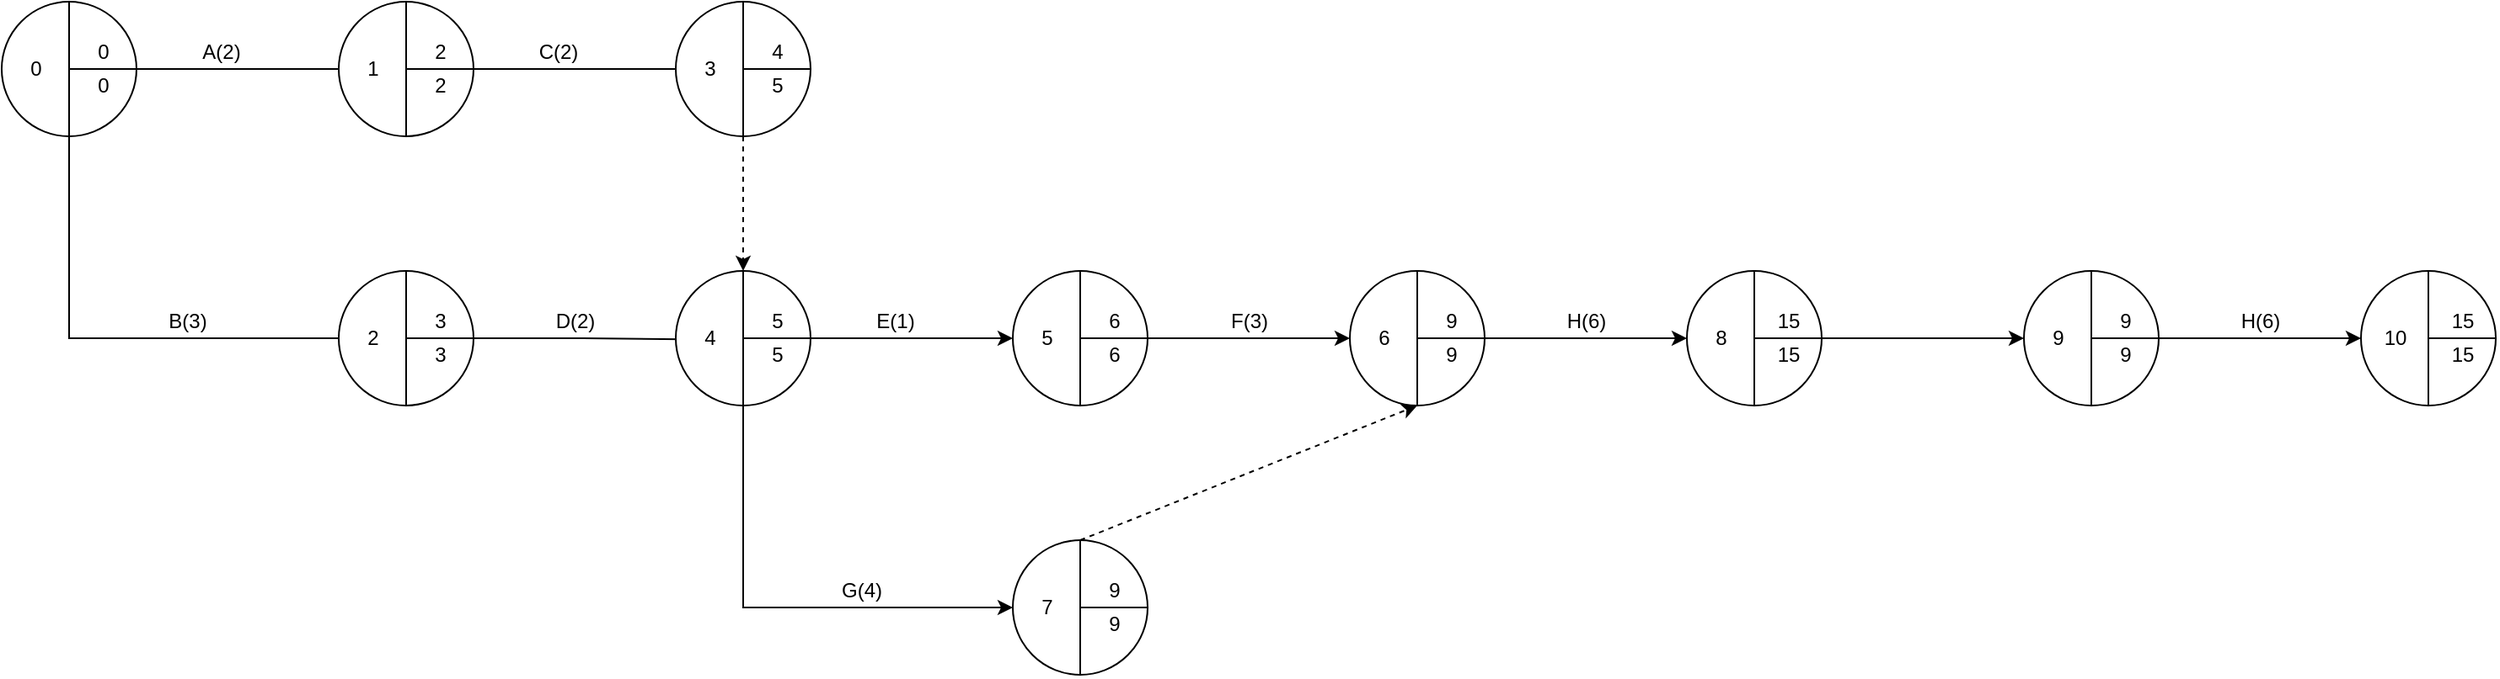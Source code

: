 <mxfile version="14.7.6" type="github">
  <diagram id="XZtP9zcz6m-tamzD-h0B" name="Page-1">
    <mxGraphModel dx="721" dy="285" grid="1" gridSize="10" guides="1" tooltips="1" connect="1" arrows="1" fold="1" page="1" pageScale="1" pageWidth="827" pageHeight="1169" math="0" shadow="0">
      <root>
        <mxCell id="0" />
        <mxCell id="1" parent="0" />
        <mxCell id="KoMiNMPZBh_Ve8tDiBiu-37" style="edgeStyle=orthogonalEdgeStyle;rounded=0;orthogonalLoop=1;jettySize=auto;html=1;exitX=1;exitY=0.5;exitDx=0;exitDy=0;" edge="1" parent="1" source="KoMiNMPZBh_Ve8tDiBiu-1" target="KoMiNMPZBh_Ve8tDiBiu-11">
          <mxGeometry relative="1" as="geometry" />
        </mxCell>
        <mxCell id="KoMiNMPZBh_Ve8tDiBiu-45" style="edgeStyle=orthogonalEdgeStyle;rounded=0;orthogonalLoop=1;jettySize=auto;html=1;exitX=0.5;exitY=1;exitDx=0;exitDy=0;entryX=0;entryY=0.5;entryDx=0;entryDy=0;entryPerimeter=0;" edge="1" parent="1" source="KoMiNMPZBh_Ve8tDiBiu-1" target="KoMiNMPZBh_Ve8tDiBiu-43">
          <mxGeometry relative="1" as="geometry" />
        </mxCell>
        <mxCell id="KoMiNMPZBh_Ve8tDiBiu-1" value="" style="ellipse;whiteSpace=wrap;html=1;aspect=fixed;" vertex="1" parent="1">
          <mxGeometry x="120" y="80" width="80" height="80" as="geometry" />
        </mxCell>
        <mxCell id="KoMiNMPZBh_Ve8tDiBiu-2" value="" style="endArrow=none;html=1;entryX=0.5;entryY=0;entryDx=0;entryDy=0;exitX=0.5;exitY=1;exitDx=0;exitDy=0;" edge="1" parent="1" source="KoMiNMPZBh_Ve8tDiBiu-1" target="KoMiNMPZBh_Ve8tDiBiu-1">
          <mxGeometry width="50" height="50" relative="1" as="geometry">
            <mxPoint x="230" y="260" as="sourcePoint" />
            <mxPoint x="280" y="210" as="targetPoint" />
          </mxGeometry>
        </mxCell>
        <mxCell id="KoMiNMPZBh_Ve8tDiBiu-3" value="" style="endArrow=none;html=1;exitX=1;exitY=0.5;exitDx=0;exitDy=0;" edge="1" parent="1" source="KoMiNMPZBh_Ve8tDiBiu-1">
          <mxGeometry width="50" height="50" relative="1" as="geometry">
            <mxPoint x="310" y="160" as="sourcePoint" />
            <mxPoint x="160" y="120" as="targetPoint" />
          </mxGeometry>
        </mxCell>
        <mxCell id="KoMiNMPZBh_Ve8tDiBiu-4" value="0" style="text;html=1;align=center;verticalAlign=middle;resizable=0;points=[];autosize=1;strokeColor=none;" vertex="1" parent="1">
          <mxGeometry x="170" y="100" width="20" height="20" as="geometry" />
        </mxCell>
        <mxCell id="KoMiNMPZBh_Ve8tDiBiu-5" value="0" style="text;html=1;align=center;verticalAlign=middle;resizable=0;points=[];autosize=1;strokeColor=none;" vertex="1" parent="1">
          <mxGeometry x="130" y="110" width="20" height="20" as="geometry" />
        </mxCell>
        <mxCell id="KoMiNMPZBh_Ve8tDiBiu-6" value="0" style="text;html=1;align=center;verticalAlign=middle;resizable=0;points=[];autosize=1;strokeColor=none;" vertex="1" parent="1">
          <mxGeometry x="170" y="120" width="20" height="20" as="geometry" />
        </mxCell>
        <mxCell id="KoMiNMPZBh_Ve8tDiBiu-53" style="edgeStyle=orthogonalEdgeStyle;rounded=0;orthogonalLoop=1;jettySize=auto;html=1;exitX=1;exitY=0.5;exitDx=0;exitDy=0;" edge="1" parent="1" source="KoMiNMPZBh_Ve8tDiBiu-7" target="KoMiNMPZBh_Ve8tDiBiu-17">
          <mxGeometry relative="1" as="geometry" />
        </mxCell>
        <mxCell id="KoMiNMPZBh_Ve8tDiBiu-7" value="" style="ellipse;whiteSpace=wrap;html=1;aspect=fixed;" vertex="1" parent="1">
          <mxGeometry x="320" y="80" width="80" height="80" as="geometry" />
        </mxCell>
        <mxCell id="KoMiNMPZBh_Ve8tDiBiu-8" value="" style="endArrow=none;html=1;entryX=0.5;entryY=0;entryDx=0;entryDy=0;exitX=0.5;exitY=1;exitDx=0;exitDy=0;" edge="1" parent="1" source="KoMiNMPZBh_Ve8tDiBiu-7" target="KoMiNMPZBh_Ve8tDiBiu-7">
          <mxGeometry width="50" height="50" relative="1" as="geometry">
            <mxPoint x="430" y="260" as="sourcePoint" />
            <mxPoint x="480" y="210" as="targetPoint" />
          </mxGeometry>
        </mxCell>
        <mxCell id="KoMiNMPZBh_Ve8tDiBiu-9" value="" style="endArrow=none;html=1;exitX=1;exitY=0.5;exitDx=0;exitDy=0;" edge="1" parent="1" source="KoMiNMPZBh_Ve8tDiBiu-7">
          <mxGeometry width="50" height="50" relative="1" as="geometry">
            <mxPoint x="510" y="160" as="sourcePoint" />
            <mxPoint x="360" y="120" as="targetPoint" />
          </mxGeometry>
        </mxCell>
        <mxCell id="KoMiNMPZBh_Ve8tDiBiu-10" value="2" style="text;html=1;align=center;verticalAlign=middle;resizable=0;points=[];autosize=1;strokeColor=none;" vertex="1" parent="1">
          <mxGeometry x="370" y="100" width="20" height="20" as="geometry" />
        </mxCell>
        <mxCell id="KoMiNMPZBh_Ve8tDiBiu-11" value="1" style="text;html=1;align=center;verticalAlign=middle;resizable=0;points=[];autosize=1;strokeColor=none;" vertex="1" parent="1">
          <mxGeometry x="330" y="110" width="20" height="20" as="geometry" />
        </mxCell>
        <mxCell id="KoMiNMPZBh_Ve8tDiBiu-12" value="2" style="text;html=1;align=center;verticalAlign=middle;resizable=0;points=[];autosize=1;strokeColor=none;" vertex="1" parent="1">
          <mxGeometry x="370" y="120" width="20" height="20" as="geometry" />
        </mxCell>
        <mxCell id="KoMiNMPZBh_Ve8tDiBiu-13" value="" style="ellipse;whiteSpace=wrap;html=1;aspect=fixed;" vertex="1" parent="1">
          <mxGeometry x="520" y="80" width="80" height="80" as="geometry" />
        </mxCell>
        <mxCell id="KoMiNMPZBh_Ve8tDiBiu-14" value="" style="endArrow=none;html=1;entryX=0.5;entryY=0;entryDx=0;entryDy=0;exitX=0.5;exitY=1;exitDx=0;exitDy=0;" edge="1" parent="1" source="KoMiNMPZBh_Ve8tDiBiu-13" target="KoMiNMPZBh_Ve8tDiBiu-13">
          <mxGeometry width="50" height="50" relative="1" as="geometry">
            <mxPoint x="630" y="260" as="sourcePoint" />
            <mxPoint x="680" y="210" as="targetPoint" />
          </mxGeometry>
        </mxCell>
        <mxCell id="KoMiNMPZBh_Ve8tDiBiu-15" value="" style="endArrow=none;html=1;exitX=1;exitY=0.5;exitDx=0;exitDy=0;" edge="1" parent="1" source="KoMiNMPZBh_Ve8tDiBiu-13">
          <mxGeometry width="50" height="50" relative="1" as="geometry">
            <mxPoint x="710" y="160" as="sourcePoint" />
            <mxPoint x="560" y="120" as="targetPoint" />
          </mxGeometry>
        </mxCell>
        <mxCell id="KoMiNMPZBh_Ve8tDiBiu-16" value="4" style="text;html=1;align=center;verticalAlign=middle;resizable=0;points=[];autosize=1;strokeColor=none;" vertex="1" parent="1">
          <mxGeometry x="570" y="100" width="20" height="20" as="geometry" />
        </mxCell>
        <mxCell id="KoMiNMPZBh_Ve8tDiBiu-17" value="3" style="text;html=1;align=center;verticalAlign=middle;resizable=0;points=[];autosize=1;strokeColor=none;" vertex="1" parent="1">
          <mxGeometry x="530" y="110" width="20" height="20" as="geometry" />
        </mxCell>
        <mxCell id="KoMiNMPZBh_Ve8tDiBiu-18" value="5" style="text;html=1;align=center;verticalAlign=middle;resizable=0;points=[];autosize=1;strokeColor=none;" vertex="1" parent="1">
          <mxGeometry x="570" y="120" width="20" height="20" as="geometry" />
        </mxCell>
        <mxCell id="KoMiNMPZBh_Ve8tDiBiu-38" value="A(2)" style="text;html=1;align=center;verticalAlign=middle;resizable=0;points=[];autosize=1;strokeColor=none;" vertex="1" parent="1">
          <mxGeometry x="230" y="100" width="40" height="20" as="geometry" />
        </mxCell>
        <mxCell id="KoMiNMPZBh_Ve8tDiBiu-55" style="edgeStyle=orthogonalEdgeStyle;rounded=0;orthogonalLoop=1;jettySize=auto;html=1;exitX=1;exitY=0.5;exitDx=0;exitDy=0;entryX=0.01;entryY=0.536;entryDx=0;entryDy=0;entryPerimeter=0;" edge="1" parent="1" source="KoMiNMPZBh_Ve8tDiBiu-39" target="KoMiNMPZBh_Ve8tDiBiu-51">
          <mxGeometry relative="1" as="geometry" />
        </mxCell>
        <mxCell id="KoMiNMPZBh_Ve8tDiBiu-39" value="" style="ellipse;whiteSpace=wrap;html=1;aspect=fixed;" vertex="1" parent="1">
          <mxGeometry x="320" y="240" width="80" height="80" as="geometry" />
        </mxCell>
        <mxCell id="KoMiNMPZBh_Ve8tDiBiu-40" value="" style="endArrow=none;html=1;entryX=0.5;entryY=0;entryDx=0;entryDy=0;exitX=0.5;exitY=1;exitDx=0;exitDy=0;" edge="1" parent="1" source="KoMiNMPZBh_Ve8tDiBiu-39" target="KoMiNMPZBh_Ve8tDiBiu-39">
          <mxGeometry width="50" height="50" relative="1" as="geometry">
            <mxPoint x="430" y="420" as="sourcePoint" />
            <mxPoint x="480" y="370" as="targetPoint" />
          </mxGeometry>
        </mxCell>
        <mxCell id="KoMiNMPZBh_Ve8tDiBiu-41" value="" style="endArrow=none;html=1;exitX=1;exitY=0.5;exitDx=0;exitDy=0;" edge="1" parent="1" source="KoMiNMPZBh_Ve8tDiBiu-39">
          <mxGeometry width="50" height="50" relative="1" as="geometry">
            <mxPoint x="510" y="320" as="sourcePoint" />
            <mxPoint x="360" y="280" as="targetPoint" />
          </mxGeometry>
        </mxCell>
        <mxCell id="KoMiNMPZBh_Ve8tDiBiu-42" value="3" style="text;html=1;align=center;verticalAlign=middle;resizable=0;points=[];autosize=1;strokeColor=none;" vertex="1" parent="1">
          <mxGeometry x="370" y="260" width="20" height="20" as="geometry" />
        </mxCell>
        <mxCell id="KoMiNMPZBh_Ve8tDiBiu-43" value="2" style="text;html=1;align=center;verticalAlign=middle;resizable=0;points=[];autosize=1;strokeColor=none;" vertex="1" parent="1">
          <mxGeometry x="330" y="270" width="20" height="20" as="geometry" />
        </mxCell>
        <mxCell id="KoMiNMPZBh_Ve8tDiBiu-44" value="3" style="text;html=1;align=center;verticalAlign=middle;resizable=0;points=[];autosize=1;strokeColor=none;" vertex="1" parent="1">
          <mxGeometry x="370" y="280" width="20" height="20" as="geometry" />
        </mxCell>
        <mxCell id="KoMiNMPZBh_Ve8tDiBiu-46" value="B(3)" style="text;html=1;align=center;verticalAlign=middle;resizable=0;points=[];autosize=1;strokeColor=none;" vertex="1" parent="1">
          <mxGeometry x="210" y="260" width="40" height="20" as="geometry" />
        </mxCell>
        <mxCell id="KoMiNMPZBh_Ve8tDiBiu-64" style="edgeStyle=orthogonalEdgeStyle;rounded=0;orthogonalLoop=1;jettySize=auto;html=1;exitX=1;exitY=0.5;exitDx=0;exitDy=0;entryX=0;entryY=0.5;entryDx=0;entryDy=0;" edge="1" parent="1" source="KoMiNMPZBh_Ve8tDiBiu-47" target="KoMiNMPZBh_Ve8tDiBiu-58">
          <mxGeometry relative="1" as="geometry" />
        </mxCell>
        <mxCell id="KoMiNMPZBh_Ve8tDiBiu-80" style="edgeStyle=orthogonalEdgeStyle;rounded=0;orthogonalLoop=1;jettySize=auto;html=1;exitX=0.5;exitY=1;exitDx=0;exitDy=0;entryX=0;entryY=0.5;entryDx=0;entryDy=0;" edge="1" parent="1" source="KoMiNMPZBh_Ve8tDiBiu-47" target="KoMiNMPZBh_Ve8tDiBiu-74">
          <mxGeometry relative="1" as="geometry" />
        </mxCell>
        <mxCell id="KoMiNMPZBh_Ve8tDiBiu-47" value="" style="ellipse;whiteSpace=wrap;html=1;aspect=fixed;" vertex="1" parent="1">
          <mxGeometry x="520" y="240" width="80" height="80" as="geometry" />
        </mxCell>
        <mxCell id="KoMiNMPZBh_Ve8tDiBiu-48" value="" style="endArrow=none;html=1;entryX=0.5;entryY=0;entryDx=0;entryDy=0;exitX=0.5;exitY=1;exitDx=0;exitDy=0;" edge="1" parent="1" source="KoMiNMPZBh_Ve8tDiBiu-47" target="KoMiNMPZBh_Ve8tDiBiu-47">
          <mxGeometry width="50" height="50" relative="1" as="geometry">
            <mxPoint x="630" y="420" as="sourcePoint" />
            <mxPoint x="680" y="370" as="targetPoint" />
          </mxGeometry>
        </mxCell>
        <mxCell id="KoMiNMPZBh_Ve8tDiBiu-49" value="" style="endArrow=none;html=1;exitX=1;exitY=0.5;exitDx=0;exitDy=0;" edge="1" parent="1" source="KoMiNMPZBh_Ve8tDiBiu-47">
          <mxGeometry width="50" height="50" relative="1" as="geometry">
            <mxPoint x="710" y="320" as="sourcePoint" />
            <mxPoint x="560" y="280" as="targetPoint" />
          </mxGeometry>
        </mxCell>
        <mxCell id="KoMiNMPZBh_Ve8tDiBiu-50" value="5" style="text;html=1;align=center;verticalAlign=middle;resizable=0;points=[];autosize=1;strokeColor=none;" vertex="1" parent="1">
          <mxGeometry x="570" y="260" width="20" height="20" as="geometry" />
        </mxCell>
        <mxCell id="KoMiNMPZBh_Ve8tDiBiu-51" value="4" style="text;html=1;align=center;verticalAlign=middle;resizable=0;points=[];autosize=1;strokeColor=none;" vertex="1" parent="1">
          <mxGeometry x="530" y="270" width="20" height="20" as="geometry" />
        </mxCell>
        <mxCell id="KoMiNMPZBh_Ve8tDiBiu-52" value="5" style="text;html=1;align=center;verticalAlign=middle;resizable=0;points=[];autosize=1;strokeColor=none;" vertex="1" parent="1">
          <mxGeometry x="570" y="280" width="20" height="20" as="geometry" />
        </mxCell>
        <mxCell id="KoMiNMPZBh_Ve8tDiBiu-54" value="C(2)" style="text;html=1;align=center;verticalAlign=middle;resizable=0;points=[];autosize=1;strokeColor=none;" vertex="1" parent="1">
          <mxGeometry x="430" y="100" width="40" height="20" as="geometry" />
        </mxCell>
        <mxCell id="KoMiNMPZBh_Ve8tDiBiu-56" value="D(2)" style="text;html=1;align=center;verticalAlign=middle;resizable=0;points=[];autosize=1;strokeColor=none;" vertex="1" parent="1">
          <mxGeometry x="440" y="260" width="40" height="20" as="geometry" />
        </mxCell>
        <mxCell id="KoMiNMPZBh_Ve8tDiBiu-57" value="" style="html=1;labelBackgroundColor=#ffffff;startArrow=none;startFill=0;startSize=6;endArrow=classic;endFill=1;endSize=6;jettySize=auto;orthogonalLoop=1;strokeWidth=1;dashed=1;fontSize=14;entryX=0.5;entryY=0;entryDx=0;entryDy=0;" edge="1" parent="1" target="KoMiNMPZBh_Ve8tDiBiu-47">
          <mxGeometry width="60" height="60" relative="1" as="geometry">
            <mxPoint x="560" y="160" as="sourcePoint" />
            <mxPoint x="460" y="180" as="targetPoint" />
          </mxGeometry>
        </mxCell>
        <mxCell id="KoMiNMPZBh_Ve8tDiBiu-72" style="edgeStyle=orthogonalEdgeStyle;rounded=0;orthogonalLoop=1;jettySize=auto;html=1;exitX=1;exitY=0.5;exitDx=0;exitDy=0;entryX=0;entryY=0.5;entryDx=0;entryDy=0;" edge="1" parent="1" source="KoMiNMPZBh_Ve8tDiBiu-58" target="KoMiNMPZBh_Ve8tDiBiu-66">
          <mxGeometry relative="1" as="geometry" />
        </mxCell>
        <mxCell id="KoMiNMPZBh_Ve8tDiBiu-58" value="" style="ellipse;whiteSpace=wrap;html=1;aspect=fixed;" vertex="1" parent="1">
          <mxGeometry x="720" y="240" width="80" height="80" as="geometry" />
        </mxCell>
        <mxCell id="KoMiNMPZBh_Ve8tDiBiu-59" value="" style="endArrow=none;html=1;entryX=0.5;entryY=0;entryDx=0;entryDy=0;exitX=0.5;exitY=1;exitDx=0;exitDy=0;" edge="1" parent="1" source="KoMiNMPZBh_Ve8tDiBiu-58" target="KoMiNMPZBh_Ve8tDiBiu-58">
          <mxGeometry width="50" height="50" relative="1" as="geometry">
            <mxPoint x="830" y="420" as="sourcePoint" />
            <mxPoint x="880" y="370" as="targetPoint" />
          </mxGeometry>
        </mxCell>
        <mxCell id="KoMiNMPZBh_Ve8tDiBiu-60" value="" style="endArrow=none;html=1;exitX=1;exitY=0.5;exitDx=0;exitDy=0;" edge="1" parent="1" source="KoMiNMPZBh_Ve8tDiBiu-58">
          <mxGeometry width="50" height="50" relative="1" as="geometry">
            <mxPoint x="910" y="320" as="sourcePoint" />
            <mxPoint x="760" y="280" as="targetPoint" />
          </mxGeometry>
        </mxCell>
        <mxCell id="KoMiNMPZBh_Ve8tDiBiu-61" value="6" style="text;html=1;align=center;verticalAlign=middle;resizable=0;points=[];autosize=1;strokeColor=none;" vertex="1" parent="1">
          <mxGeometry x="770" y="260" width="20" height="20" as="geometry" />
        </mxCell>
        <mxCell id="KoMiNMPZBh_Ve8tDiBiu-62" value="5" style="text;html=1;align=center;verticalAlign=middle;resizable=0;points=[];autosize=1;strokeColor=none;" vertex="1" parent="1">
          <mxGeometry x="730" y="270" width="20" height="20" as="geometry" />
        </mxCell>
        <mxCell id="KoMiNMPZBh_Ve8tDiBiu-63" value="6" style="text;html=1;align=center;verticalAlign=middle;resizable=0;points=[];autosize=1;strokeColor=none;" vertex="1" parent="1">
          <mxGeometry x="770" y="280" width="20" height="20" as="geometry" />
        </mxCell>
        <mxCell id="KoMiNMPZBh_Ve8tDiBiu-65" value="E(1)" style="text;html=1;align=center;verticalAlign=middle;resizable=0;points=[];autosize=1;strokeColor=none;" vertex="1" parent="1">
          <mxGeometry x="630" y="260" width="40" height="20" as="geometry" />
        </mxCell>
        <mxCell id="KoMiNMPZBh_Ve8tDiBiu-89" style="edgeStyle=orthogonalEdgeStyle;rounded=0;orthogonalLoop=1;jettySize=auto;html=1;exitX=1;exitY=0.5;exitDx=0;exitDy=0;entryX=0;entryY=0.5;entryDx=0;entryDy=0;" edge="1" parent="1" source="KoMiNMPZBh_Ve8tDiBiu-66" target="KoMiNMPZBh_Ve8tDiBiu-83">
          <mxGeometry relative="1" as="geometry" />
        </mxCell>
        <mxCell id="KoMiNMPZBh_Ve8tDiBiu-66" value="" style="ellipse;whiteSpace=wrap;html=1;aspect=fixed;" vertex="1" parent="1">
          <mxGeometry x="920" y="240" width="80" height="80" as="geometry" />
        </mxCell>
        <mxCell id="KoMiNMPZBh_Ve8tDiBiu-67" value="" style="endArrow=none;html=1;entryX=0.5;entryY=0;entryDx=0;entryDy=0;exitX=0.5;exitY=1;exitDx=0;exitDy=0;" edge="1" parent="1" source="KoMiNMPZBh_Ve8tDiBiu-66" target="KoMiNMPZBh_Ve8tDiBiu-66">
          <mxGeometry width="50" height="50" relative="1" as="geometry">
            <mxPoint x="1030" y="420" as="sourcePoint" />
            <mxPoint x="1080" y="370" as="targetPoint" />
          </mxGeometry>
        </mxCell>
        <mxCell id="KoMiNMPZBh_Ve8tDiBiu-68" value="" style="endArrow=none;html=1;exitX=1;exitY=0.5;exitDx=0;exitDy=0;" edge="1" parent="1" source="KoMiNMPZBh_Ve8tDiBiu-66">
          <mxGeometry width="50" height="50" relative="1" as="geometry">
            <mxPoint x="1110" y="320" as="sourcePoint" />
            <mxPoint x="960" y="280" as="targetPoint" />
          </mxGeometry>
        </mxCell>
        <mxCell id="KoMiNMPZBh_Ve8tDiBiu-69" value="9" style="text;html=1;align=center;verticalAlign=middle;resizable=0;points=[];autosize=1;strokeColor=none;" vertex="1" parent="1">
          <mxGeometry x="970" y="260" width="20" height="20" as="geometry" />
        </mxCell>
        <mxCell id="KoMiNMPZBh_Ve8tDiBiu-70" value="6" style="text;html=1;align=center;verticalAlign=middle;resizable=0;points=[];autosize=1;strokeColor=none;" vertex="1" parent="1">
          <mxGeometry x="930" y="270" width="20" height="20" as="geometry" />
        </mxCell>
        <mxCell id="KoMiNMPZBh_Ve8tDiBiu-71" value="9" style="text;html=1;align=center;verticalAlign=middle;resizable=0;points=[];autosize=1;strokeColor=none;" vertex="1" parent="1">
          <mxGeometry x="970" y="280" width="20" height="20" as="geometry" />
        </mxCell>
        <mxCell id="KoMiNMPZBh_Ve8tDiBiu-73" value="F(3)" style="text;html=1;align=center;verticalAlign=middle;resizable=0;points=[];autosize=1;strokeColor=none;" vertex="1" parent="1">
          <mxGeometry x="840" y="260" width="40" height="20" as="geometry" />
        </mxCell>
        <mxCell id="KoMiNMPZBh_Ve8tDiBiu-74" value="" style="ellipse;whiteSpace=wrap;html=1;aspect=fixed;" vertex="1" parent="1">
          <mxGeometry x="720" y="400" width="80" height="80" as="geometry" />
        </mxCell>
        <mxCell id="KoMiNMPZBh_Ve8tDiBiu-75" value="" style="endArrow=none;html=1;entryX=0.5;entryY=0;entryDx=0;entryDy=0;exitX=0.5;exitY=1;exitDx=0;exitDy=0;" edge="1" parent="1" source="KoMiNMPZBh_Ve8tDiBiu-74" target="KoMiNMPZBh_Ve8tDiBiu-74">
          <mxGeometry width="50" height="50" relative="1" as="geometry">
            <mxPoint x="830" y="580" as="sourcePoint" />
            <mxPoint x="880" y="530" as="targetPoint" />
          </mxGeometry>
        </mxCell>
        <mxCell id="KoMiNMPZBh_Ve8tDiBiu-76" value="" style="endArrow=none;html=1;exitX=1;exitY=0.5;exitDx=0;exitDy=0;" edge="1" parent="1" source="KoMiNMPZBh_Ve8tDiBiu-74">
          <mxGeometry width="50" height="50" relative="1" as="geometry">
            <mxPoint x="910" y="480" as="sourcePoint" />
            <mxPoint x="760.0" y="440" as="targetPoint" />
          </mxGeometry>
        </mxCell>
        <mxCell id="KoMiNMPZBh_Ve8tDiBiu-77" value="9" style="text;html=1;align=center;verticalAlign=middle;resizable=0;points=[];autosize=1;strokeColor=none;" vertex="1" parent="1">
          <mxGeometry x="770" y="420" width="20" height="20" as="geometry" />
        </mxCell>
        <mxCell id="KoMiNMPZBh_Ve8tDiBiu-78" value="7" style="text;html=1;align=center;verticalAlign=middle;resizable=0;points=[];autosize=1;strokeColor=none;" vertex="1" parent="1">
          <mxGeometry x="730" y="430" width="20" height="20" as="geometry" />
        </mxCell>
        <mxCell id="KoMiNMPZBh_Ve8tDiBiu-79" value="9" style="text;html=1;align=center;verticalAlign=middle;resizable=0;points=[];autosize=1;strokeColor=none;" vertex="1" parent="1">
          <mxGeometry x="770" y="440" width="20" height="20" as="geometry" />
        </mxCell>
        <mxCell id="KoMiNMPZBh_Ve8tDiBiu-81" value="G(4)" style="text;html=1;align=center;verticalAlign=middle;resizable=0;points=[];autosize=1;strokeColor=none;" vertex="1" parent="1">
          <mxGeometry x="610" y="420" width="40" height="20" as="geometry" />
        </mxCell>
        <mxCell id="KoMiNMPZBh_Ve8tDiBiu-82" value="" style="html=1;labelBackgroundColor=#ffffff;startArrow=none;startFill=0;startSize=6;endArrow=classic;endFill=1;endSize=6;jettySize=auto;orthogonalLoop=1;strokeWidth=1;dashed=1;fontSize=14;entryX=0.5;entryY=1;entryDx=0;entryDy=0;exitX=0.5;exitY=0;exitDx=0;exitDy=0;" edge="1" parent="1" source="KoMiNMPZBh_Ve8tDiBiu-74" target="KoMiNMPZBh_Ve8tDiBiu-66">
          <mxGeometry width="60" height="60" relative="1" as="geometry">
            <mxPoint x="570" y="170" as="sourcePoint" />
            <mxPoint x="570" y="250" as="targetPoint" />
          </mxGeometry>
        </mxCell>
        <mxCell id="KoMiNMPZBh_Ve8tDiBiu-105" style="edgeStyle=orthogonalEdgeStyle;rounded=0;orthogonalLoop=1;jettySize=auto;html=1;exitX=1;exitY=0.5;exitDx=0;exitDy=0;entryX=0;entryY=0.5;entryDx=0;entryDy=0;" edge="1" parent="1" source="KoMiNMPZBh_Ve8tDiBiu-83" target="KoMiNMPZBh_Ve8tDiBiu-92">
          <mxGeometry relative="1" as="geometry" />
        </mxCell>
        <mxCell id="KoMiNMPZBh_Ve8tDiBiu-83" value="" style="ellipse;whiteSpace=wrap;html=1;aspect=fixed;" vertex="1" parent="1">
          <mxGeometry x="1120" y="240" width="80" height="80" as="geometry" />
        </mxCell>
        <mxCell id="KoMiNMPZBh_Ve8tDiBiu-84" value="" style="endArrow=none;html=1;entryX=0.5;entryY=0;entryDx=0;entryDy=0;exitX=0.5;exitY=1;exitDx=0;exitDy=0;" edge="1" parent="1" source="KoMiNMPZBh_Ve8tDiBiu-83" target="KoMiNMPZBh_Ve8tDiBiu-83">
          <mxGeometry width="50" height="50" relative="1" as="geometry">
            <mxPoint x="1230" y="420" as="sourcePoint" />
            <mxPoint x="1280" y="370" as="targetPoint" />
          </mxGeometry>
        </mxCell>
        <mxCell id="KoMiNMPZBh_Ve8tDiBiu-85" value="" style="endArrow=none;html=1;exitX=1;exitY=0.5;exitDx=0;exitDy=0;" edge="1" parent="1" source="KoMiNMPZBh_Ve8tDiBiu-83">
          <mxGeometry width="50" height="50" relative="1" as="geometry">
            <mxPoint x="1310" y="320" as="sourcePoint" />
            <mxPoint x="1160.0" y="280" as="targetPoint" />
          </mxGeometry>
        </mxCell>
        <mxCell id="KoMiNMPZBh_Ve8tDiBiu-86" value="15" style="text;html=1;align=center;verticalAlign=middle;resizable=0;points=[];autosize=1;strokeColor=none;" vertex="1" parent="1">
          <mxGeometry x="1165" y="260" width="30" height="20" as="geometry" />
        </mxCell>
        <mxCell id="KoMiNMPZBh_Ve8tDiBiu-87" value="8" style="text;html=1;align=center;verticalAlign=middle;resizable=0;points=[];autosize=1;strokeColor=none;" vertex="1" parent="1">
          <mxGeometry x="1130" y="270" width="20" height="20" as="geometry" />
        </mxCell>
        <mxCell id="KoMiNMPZBh_Ve8tDiBiu-88" value="15" style="text;html=1;align=center;verticalAlign=middle;resizable=0;points=[];autosize=1;strokeColor=none;" vertex="1" parent="1">
          <mxGeometry x="1165" y="280" width="30" height="20" as="geometry" />
        </mxCell>
        <mxCell id="KoMiNMPZBh_Ve8tDiBiu-90" value="H(6)" style="text;html=1;align=center;verticalAlign=middle;resizable=0;points=[];autosize=1;strokeColor=none;" vertex="1" parent="1">
          <mxGeometry x="1040" y="260" width="40" height="20" as="geometry" />
        </mxCell>
        <mxCell id="KoMiNMPZBh_Ve8tDiBiu-91" style="edgeStyle=orthogonalEdgeStyle;rounded=0;orthogonalLoop=1;jettySize=auto;html=1;exitX=1;exitY=0.5;exitDx=0;exitDy=0;entryX=0;entryY=0.5;entryDx=0;entryDy=0;" edge="1" parent="1" source="KoMiNMPZBh_Ve8tDiBiu-92" target="KoMiNMPZBh_Ve8tDiBiu-98">
          <mxGeometry relative="1" as="geometry" />
        </mxCell>
        <mxCell id="KoMiNMPZBh_Ve8tDiBiu-92" value="" style="ellipse;whiteSpace=wrap;html=1;aspect=fixed;" vertex="1" parent="1">
          <mxGeometry x="1320" y="240" width="80" height="80" as="geometry" />
        </mxCell>
        <mxCell id="KoMiNMPZBh_Ve8tDiBiu-93" value="" style="endArrow=none;html=1;entryX=0.5;entryY=0;entryDx=0;entryDy=0;exitX=0.5;exitY=1;exitDx=0;exitDy=0;" edge="1" parent="1" source="KoMiNMPZBh_Ve8tDiBiu-92" target="KoMiNMPZBh_Ve8tDiBiu-92">
          <mxGeometry width="50" height="50" relative="1" as="geometry">
            <mxPoint x="1430" y="420" as="sourcePoint" />
            <mxPoint x="1480" y="370" as="targetPoint" />
          </mxGeometry>
        </mxCell>
        <mxCell id="KoMiNMPZBh_Ve8tDiBiu-94" value="" style="endArrow=none;html=1;exitX=1;exitY=0.5;exitDx=0;exitDy=0;" edge="1" parent="1" source="KoMiNMPZBh_Ve8tDiBiu-92">
          <mxGeometry width="50" height="50" relative="1" as="geometry">
            <mxPoint x="1510" y="320" as="sourcePoint" />
            <mxPoint x="1360" y="280" as="targetPoint" />
          </mxGeometry>
        </mxCell>
        <mxCell id="KoMiNMPZBh_Ve8tDiBiu-95" value="9" style="text;html=1;align=center;verticalAlign=middle;resizable=0;points=[];autosize=1;strokeColor=none;" vertex="1" parent="1">
          <mxGeometry x="1370" y="260" width="20" height="20" as="geometry" />
        </mxCell>
        <mxCell id="KoMiNMPZBh_Ve8tDiBiu-96" value="9" style="text;html=1;align=center;verticalAlign=middle;resizable=0;points=[];autosize=1;strokeColor=none;" vertex="1" parent="1">
          <mxGeometry x="1330" y="270" width="20" height="20" as="geometry" />
        </mxCell>
        <mxCell id="KoMiNMPZBh_Ve8tDiBiu-97" value="9" style="text;html=1;align=center;verticalAlign=middle;resizable=0;points=[];autosize=1;strokeColor=none;" vertex="1" parent="1">
          <mxGeometry x="1370" y="280" width="20" height="20" as="geometry" />
        </mxCell>
        <mxCell id="KoMiNMPZBh_Ve8tDiBiu-98" value="" style="ellipse;whiteSpace=wrap;html=1;aspect=fixed;" vertex="1" parent="1">
          <mxGeometry x="1520" y="240" width="80" height="80" as="geometry" />
        </mxCell>
        <mxCell id="KoMiNMPZBh_Ve8tDiBiu-99" value="" style="endArrow=none;html=1;entryX=0.5;entryY=0;entryDx=0;entryDy=0;exitX=0.5;exitY=1;exitDx=0;exitDy=0;" edge="1" parent="1" source="KoMiNMPZBh_Ve8tDiBiu-98" target="KoMiNMPZBh_Ve8tDiBiu-98">
          <mxGeometry width="50" height="50" relative="1" as="geometry">
            <mxPoint x="1630" y="420" as="sourcePoint" />
            <mxPoint x="1680" y="370" as="targetPoint" />
          </mxGeometry>
        </mxCell>
        <mxCell id="KoMiNMPZBh_Ve8tDiBiu-100" value="" style="endArrow=none;html=1;exitX=1;exitY=0.5;exitDx=0;exitDy=0;" edge="1" parent="1" source="KoMiNMPZBh_Ve8tDiBiu-98">
          <mxGeometry width="50" height="50" relative="1" as="geometry">
            <mxPoint x="1710" y="320" as="sourcePoint" />
            <mxPoint x="1560.0" y="280" as="targetPoint" />
          </mxGeometry>
        </mxCell>
        <mxCell id="KoMiNMPZBh_Ve8tDiBiu-101" value="15" style="text;html=1;align=center;verticalAlign=middle;resizable=0;points=[];autosize=1;strokeColor=none;" vertex="1" parent="1">
          <mxGeometry x="1565" y="260" width="30" height="20" as="geometry" />
        </mxCell>
        <mxCell id="KoMiNMPZBh_Ve8tDiBiu-102" value="10" style="text;html=1;align=center;verticalAlign=middle;resizable=0;points=[];autosize=1;strokeColor=none;" vertex="1" parent="1">
          <mxGeometry x="1525" y="270" width="30" height="20" as="geometry" />
        </mxCell>
        <mxCell id="KoMiNMPZBh_Ve8tDiBiu-103" value="15" style="text;html=1;align=center;verticalAlign=middle;resizable=0;points=[];autosize=1;strokeColor=none;" vertex="1" parent="1">
          <mxGeometry x="1565" y="280" width="30" height="20" as="geometry" />
        </mxCell>
        <mxCell id="KoMiNMPZBh_Ve8tDiBiu-104" value="H(6)" style="text;html=1;align=center;verticalAlign=middle;resizable=0;points=[];autosize=1;strokeColor=none;" vertex="1" parent="1">
          <mxGeometry x="1440" y="260" width="40" height="20" as="geometry" />
        </mxCell>
      </root>
    </mxGraphModel>
  </diagram>
</mxfile>
